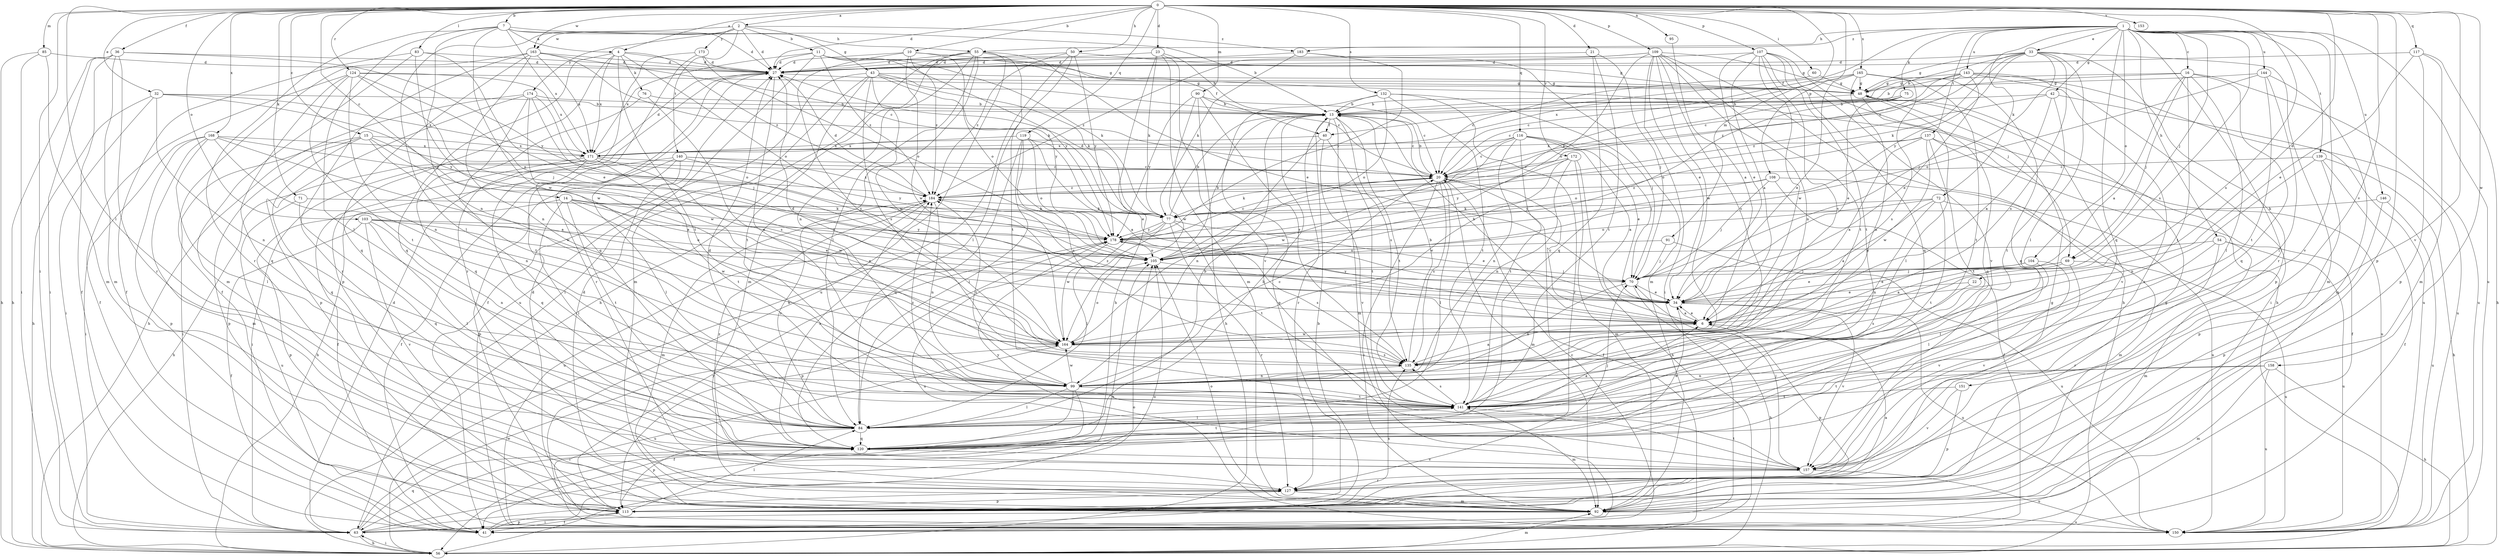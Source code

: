 strict digraph  {
0;
1;
2;
4;
6;
7;
10;
11;
13;
14;
15;
16;
20;
21;
22;
23;
27;
32;
33;
34;
36;
40;
41;
42;
43;
48;
50;
54;
55;
56;
60;
63;
69;
70;
71;
72;
75;
76;
77;
83;
84;
85;
90;
91;
92;
95;
99;
103;
104;
105;
107;
108;
109;
113;
116;
117;
119;
120;
124;
127;
132;
135;
137;
139;
140;
141;
143;
144;
146;
150;
151;
153;
157;
158;
163;
164;
165;
168;
171;
172;
173;
174;
178;
183;
184;
0 -> 2  [label=a];
0 -> 4  [label=a];
0 -> 7  [label=b];
0 -> 10  [label=b];
0 -> 14  [label=c];
0 -> 15  [label=c];
0 -> 21  [label=d];
0 -> 22  [label=d];
0 -> 23  [label=d];
0 -> 27  [label=d];
0 -> 32  [label=e];
0 -> 36  [label=f];
0 -> 50  [label=h];
0 -> 60  [label=i];
0 -> 63  [label=i];
0 -> 71  [label=k];
0 -> 83  [label=l];
0 -> 84  [label=l];
0 -> 85  [label=m];
0 -> 90  [label=m];
0 -> 91  [label=m];
0 -> 95  [label=n];
0 -> 103  [label=o];
0 -> 107  [label=p];
0 -> 108  [label=p];
0 -> 109  [label=p];
0 -> 113  [label=p];
0 -> 116  [label=q];
0 -> 117  [label=q];
0 -> 119  [label=q];
0 -> 124  [label=r];
0 -> 132  [label=s];
0 -> 135  [label=s];
0 -> 151  [label=v];
0 -> 153  [label=v];
0 -> 157  [label=v];
0 -> 158  [label=w];
0 -> 163  [label=w];
0 -> 165  [label=x];
0 -> 168  [label=x];
0 -> 172  [label=y];
1 -> 16  [label=c];
1 -> 33  [label=e];
1 -> 40  [label=f];
1 -> 42  [label=g];
1 -> 54  [label=h];
1 -> 55  [label=h];
1 -> 69  [label=j];
1 -> 72  [label=k];
1 -> 75  [label=k];
1 -> 104  [label=o];
1 -> 120  [label=q];
1 -> 127  [label=r];
1 -> 135  [label=s];
1 -> 137  [label=t];
1 -> 139  [label=t];
1 -> 143  [label=u];
1 -> 144  [label=u];
1 -> 146  [label=u];
1 -> 150  [label=u];
1 -> 157  [label=v];
1 -> 183  [label=z];
2 -> 11  [label=b];
2 -> 27  [label=d];
2 -> 43  [label=g];
2 -> 84  [label=l];
2 -> 140  [label=t];
2 -> 163  [label=w];
2 -> 173  [label=y];
2 -> 174  [label=y];
2 -> 183  [label=z];
4 -> 27  [label=d];
4 -> 76  [label=k];
4 -> 105  [label=o];
4 -> 113  [label=p];
4 -> 120  [label=q];
4 -> 141  [label=t];
4 -> 171  [label=x];
4 -> 184  [label=z];
6 -> 13  [label=b];
6 -> 20  [label=c];
6 -> 34  [label=e];
6 -> 113  [label=p];
6 -> 164  [label=w];
6 -> 184  [label=z];
7 -> 4  [label=a];
7 -> 13  [label=b];
7 -> 27  [label=d];
7 -> 55  [label=h];
7 -> 84  [label=l];
7 -> 99  [label=n];
7 -> 127  [label=r];
7 -> 164  [label=w];
7 -> 171  [label=x];
10 -> 27  [label=d];
10 -> 69  [label=j];
10 -> 105  [label=o];
10 -> 135  [label=s];
10 -> 164  [label=w];
10 -> 184  [label=z];
11 -> 27  [label=d];
11 -> 40  [label=f];
11 -> 48  [label=g];
11 -> 77  [label=k];
11 -> 92  [label=m];
11 -> 171  [label=x];
11 -> 178  [label=y];
11 -> 184  [label=z];
13 -> 20  [label=c];
13 -> 40  [label=f];
13 -> 92  [label=m];
13 -> 127  [label=r];
13 -> 135  [label=s];
13 -> 141  [label=t];
14 -> 34  [label=e];
14 -> 77  [label=k];
14 -> 84  [label=l];
14 -> 105  [label=o];
14 -> 113  [label=p];
14 -> 141  [label=t];
14 -> 164  [label=w];
15 -> 6  [label=a];
15 -> 20  [label=c];
15 -> 63  [label=i];
15 -> 113  [label=p];
15 -> 120  [label=q];
15 -> 164  [label=w];
15 -> 171  [label=x];
16 -> 6  [label=a];
16 -> 48  [label=g];
16 -> 69  [label=j];
16 -> 84  [label=l];
16 -> 120  [label=q];
16 -> 141  [label=t];
16 -> 150  [label=u];
16 -> 171  [label=x];
20 -> 13  [label=b];
20 -> 41  [label=f];
20 -> 63  [label=i];
20 -> 77  [label=k];
20 -> 84  [label=l];
20 -> 92  [label=m];
20 -> 135  [label=s];
20 -> 184  [label=z];
21 -> 27  [label=d];
21 -> 70  [label=j];
21 -> 120  [label=q];
21 -> 141  [label=t];
22 -> 34  [label=e];
22 -> 135  [label=s];
23 -> 13  [label=b];
23 -> 27  [label=d];
23 -> 56  [label=h];
23 -> 77  [label=k];
23 -> 92  [label=m];
23 -> 157  [label=v];
27 -> 48  [label=g];
27 -> 99  [label=n];
27 -> 127  [label=r];
32 -> 13  [label=b];
32 -> 56  [label=h];
32 -> 63  [label=i];
32 -> 99  [label=n];
32 -> 171  [label=x];
32 -> 178  [label=y];
33 -> 13  [label=b];
33 -> 20  [label=c];
33 -> 27  [label=d];
33 -> 48  [label=g];
33 -> 70  [label=j];
33 -> 77  [label=k];
33 -> 84  [label=l];
33 -> 92  [label=m];
33 -> 113  [label=p];
33 -> 135  [label=s];
33 -> 178  [label=y];
34 -> 6  [label=a];
34 -> 150  [label=u];
34 -> 157  [label=v];
34 -> 178  [label=y];
36 -> 27  [label=d];
36 -> 41  [label=f];
36 -> 56  [label=h];
36 -> 63  [label=i];
36 -> 92  [label=m];
36 -> 127  [label=r];
36 -> 178  [label=y];
40 -> 99  [label=n];
40 -> 141  [label=t];
40 -> 157  [label=v];
40 -> 171  [label=x];
41 -> 13  [label=b];
41 -> 20  [label=c];
41 -> 105  [label=o];
41 -> 113  [label=p];
42 -> 6  [label=a];
42 -> 13  [label=b];
42 -> 141  [label=t];
42 -> 150  [label=u];
42 -> 184  [label=z];
43 -> 20  [label=c];
43 -> 41  [label=f];
43 -> 48  [label=g];
43 -> 77  [label=k];
43 -> 135  [label=s];
43 -> 141  [label=t];
43 -> 150  [label=u];
43 -> 164  [label=w];
43 -> 178  [label=y];
48 -> 13  [label=b];
48 -> 84  [label=l];
48 -> 120  [label=q];
48 -> 157  [label=v];
50 -> 27  [label=d];
50 -> 48  [label=g];
50 -> 56  [label=h];
50 -> 84  [label=l];
50 -> 178  [label=y];
50 -> 184  [label=z];
54 -> 84  [label=l];
54 -> 92  [label=m];
54 -> 105  [label=o];
54 -> 127  [label=r];
54 -> 150  [label=u];
55 -> 27  [label=d];
55 -> 34  [label=e];
55 -> 56  [label=h];
55 -> 63  [label=i];
55 -> 84  [label=l];
55 -> 92  [label=m];
55 -> 99  [label=n];
55 -> 141  [label=t];
55 -> 150  [label=u];
56 -> 63  [label=i];
56 -> 92  [label=m];
56 -> 105  [label=o];
60 -> 20  [label=c];
60 -> 48  [label=g];
63 -> 27  [label=d];
63 -> 56  [label=h];
63 -> 105  [label=o];
63 -> 120  [label=q];
63 -> 127  [label=r];
63 -> 164  [label=w];
69 -> 6  [label=a];
69 -> 34  [label=e];
69 -> 70  [label=j];
69 -> 150  [label=u];
69 -> 157  [label=v];
70 -> 34  [label=e];
70 -> 56  [label=h];
70 -> 99  [label=n];
71 -> 77  [label=k];
71 -> 120  [label=q];
71 -> 150  [label=u];
72 -> 6  [label=a];
72 -> 77  [label=k];
72 -> 92  [label=m];
72 -> 99  [label=n];
72 -> 105  [label=o];
72 -> 141  [label=t];
75 -> 13  [label=b];
75 -> 20  [label=c];
75 -> 34  [label=e];
75 -> 105  [label=o];
76 -> 13  [label=b];
76 -> 120  [label=q];
76 -> 135  [label=s];
77 -> 13  [label=b];
77 -> 27  [label=d];
77 -> 34  [label=e];
77 -> 84  [label=l];
77 -> 127  [label=r];
77 -> 141  [label=t];
77 -> 164  [label=w];
77 -> 178  [label=y];
83 -> 27  [label=d];
83 -> 34  [label=e];
83 -> 41  [label=f];
83 -> 92  [label=m];
83 -> 164  [label=w];
84 -> 6  [label=a];
84 -> 13  [label=b];
84 -> 27  [label=d];
84 -> 113  [label=p];
84 -> 120  [label=q];
84 -> 184  [label=z];
85 -> 27  [label=d];
85 -> 56  [label=h];
85 -> 63  [label=i];
85 -> 92  [label=m];
90 -> 13  [label=b];
90 -> 20  [label=c];
90 -> 56  [label=h];
90 -> 135  [label=s];
90 -> 164  [label=w];
90 -> 178  [label=y];
91 -> 70  [label=j];
91 -> 105  [label=o];
91 -> 150  [label=u];
92 -> 27  [label=d];
92 -> 48  [label=g];
92 -> 63  [label=i];
92 -> 105  [label=o];
92 -> 150  [label=u];
95 -> 6  [label=a];
99 -> 20  [label=c];
99 -> 41  [label=f];
99 -> 63  [label=i];
99 -> 84  [label=l];
99 -> 141  [label=t];
99 -> 164  [label=w];
99 -> 184  [label=z];
103 -> 34  [label=e];
103 -> 41  [label=f];
103 -> 84  [label=l];
103 -> 99  [label=n];
103 -> 105  [label=o];
103 -> 157  [label=v];
103 -> 178  [label=y];
104 -> 34  [label=e];
104 -> 70  [label=j];
104 -> 84  [label=l];
104 -> 157  [label=v];
105 -> 13  [label=b];
105 -> 70  [label=j];
107 -> 6  [label=a];
107 -> 27  [label=d];
107 -> 34  [label=e];
107 -> 56  [label=h];
107 -> 120  [label=q];
107 -> 135  [label=s];
107 -> 141  [label=t];
107 -> 157  [label=v];
107 -> 164  [label=w];
108 -> 41  [label=f];
108 -> 70  [label=j];
108 -> 150  [label=u];
108 -> 178  [label=y];
108 -> 184  [label=z];
109 -> 27  [label=d];
109 -> 34  [label=e];
109 -> 48  [label=g];
109 -> 56  [label=h];
109 -> 63  [label=i];
109 -> 99  [label=n];
109 -> 105  [label=o];
109 -> 135  [label=s];
109 -> 141  [label=t];
109 -> 164  [label=w];
109 -> 184  [label=z];
113 -> 6  [label=a];
113 -> 27  [label=d];
113 -> 41  [label=f];
113 -> 48  [label=g];
113 -> 84  [label=l];
113 -> 135  [label=s];
113 -> 178  [label=y];
116 -> 6  [label=a];
116 -> 20  [label=c];
116 -> 34  [label=e];
116 -> 70  [label=j];
116 -> 99  [label=n];
116 -> 141  [label=t];
116 -> 164  [label=w];
116 -> 171  [label=x];
117 -> 27  [label=d];
117 -> 34  [label=e];
117 -> 56  [label=h];
117 -> 92  [label=m];
117 -> 113  [label=p];
119 -> 6  [label=a];
119 -> 34  [label=e];
119 -> 84  [label=l];
119 -> 105  [label=o];
119 -> 120  [label=q];
119 -> 135  [label=s];
119 -> 171  [label=x];
120 -> 13  [label=b];
120 -> 34  [label=e];
120 -> 70  [label=j];
120 -> 141  [label=t];
120 -> 157  [label=v];
120 -> 184  [label=z];
124 -> 41  [label=f];
124 -> 48  [label=g];
124 -> 70  [label=j];
124 -> 99  [label=n];
124 -> 105  [label=o];
124 -> 120  [label=q];
124 -> 141  [label=t];
124 -> 171  [label=x];
127 -> 92  [label=m];
127 -> 113  [label=p];
132 -> 13  [label=b];
132 -> 70  [label=j];
132 -> 105  [label=o];
132 -> 113  [label=p];
132 -> 127  [label=r];
132 -> 141  [label=t];
135 -> 6  [label=a];
135 -> 13  [label=b];
135 -> 99  [label=n];
137 -> 6  [label=a];
137 -> 41  [label=f];
137 -> 105  [label=o];
137 -> 141  [label=t];
137 -> 150  [label=u];
137 -> 164  [label=w];
137 -> 171  [label=x];
139 -> 20  [label=c];
139 -> 41  [label=f];
139 -> 56  [label=h];
139 -> 99  [label=n];
139 -> 113  [label=p];
140 -> 20  [label=c];
140 -> 41  [label=f];
140 -> 56  [label=h];
140 -> 84  [label=l];
140 -> 113  [label=p];
140 -> 178  [label=y];
140 -> 184  [label=z];
141 -> 84  [label=l];
141 -> 92  [label=m];
141 -> 135  [label=s];
141 -> 184  [label=z];
143 -> 13  [label=b];
143 -> 20  [label=c];
143 -> 34  [label=e];
143 -> 48  [label=g];
143 -> 63  [label=i];
143 -> 127  [label=r];
143 -> 150  [label=u];
143 -> 184  [label=z];
144 -> 48  [label=g];
144 -> 84  [label=l];
144 -> 92  [label=m];
144 -> 105  [label=o];
144 -> 141  [label=t];
146 -> 77  [label=k];
146 -> 113  [label=p];
146 -> 150  [label=u];
151 -> 113  [label=p];
151 -> 141  [label=t];
151 -> 157  [label=v];
157 -> 70  [label=j];
157 -> 127  [label=r];
157 -> 141  [label=t];
157 -> 150  [label=u];
157 -> 178  [label=y];
157 -> 184  [label=z];
158 -> 56  [label=h];
158 -> 92  [label=m];
158 -> 99  [label=n];
158 -> 141  [label=t];
158 -> 150  [label=u];
163 -> 20  [label=c];
163 -> 27  [label=d];
163 -> 41  [label=f];
163 -> 77  [label=k];
163 -> 99  [label=n];
163 -> 120  [label=q];
163 -> 127  [label=r];
163 -> 171  [label=x];
164 -> 27  [label=d];
164 -> 105  [label=o];
164 -> 135  [label=s];
164 -> 150  [label=u];
165 -> 20  [label=c];
165 -> 34  [label=e];
165 -> 48  [label=g];
165 -> 77  [label=k];
165 -> 99  [label=n];
165 -> 120  [label=q];
165 -> 135  [label=s];
165 -> 141  [label=t];
168 -> 6  [label=a];
168 -> 63  [label=i];
168 -> 84  [label=l];
168 -> 92  [label=m];
168 -> 99  [label=n];
168 -> 113  [label=p];
168 -> 171  [label=x];
168 -> 184  [label=z];
171 -> 20  [label=c];
171 -> 27  [label=d];
171 -> 41  [label=f];
171 -> 56  [label=h];
171 -> 63  [label=i];
171 -> 120  [label=q];
171 -> 141  [label=t];
171 -> 164  [label=w];
172 -> 20  [label=c];
172 -> 56  [label=h];
172 -> 92  [label=m];
172 -> 99  [label=n];
172 -> 164  [label=w];
172 -> 178  [label=y];
173 -> 27  [label=d];
173 -> 105  [label=o];
173 -> 120  [label=q];
173 -> 127  [label=r];
174 -> 13  [label=b];
174 -> 56  [label=h];
174 -> 70  [label=j];
174 -> 105  [label=o];
174 -> 113  [label=p];
174 -> 141  [label=t];
174 -> 164  [label=w];
178 -> 20  [label=c];
178 -> 105  [label=o];
178 -> 113  [label=p];
178 -> 135  [label=s];
178 -> 150  [label=u];
183 -> 27  [label=d];
183 -> 77  [label=k];
183 -> 92  [label=m];
183 -> 178  [label=y];
184 -> 27  [label=d];
184 -> 77  [label=k];
184 -> 92  [label=m];
184 -> 99  [label=n];
184 -> 150  [label=u];
}
